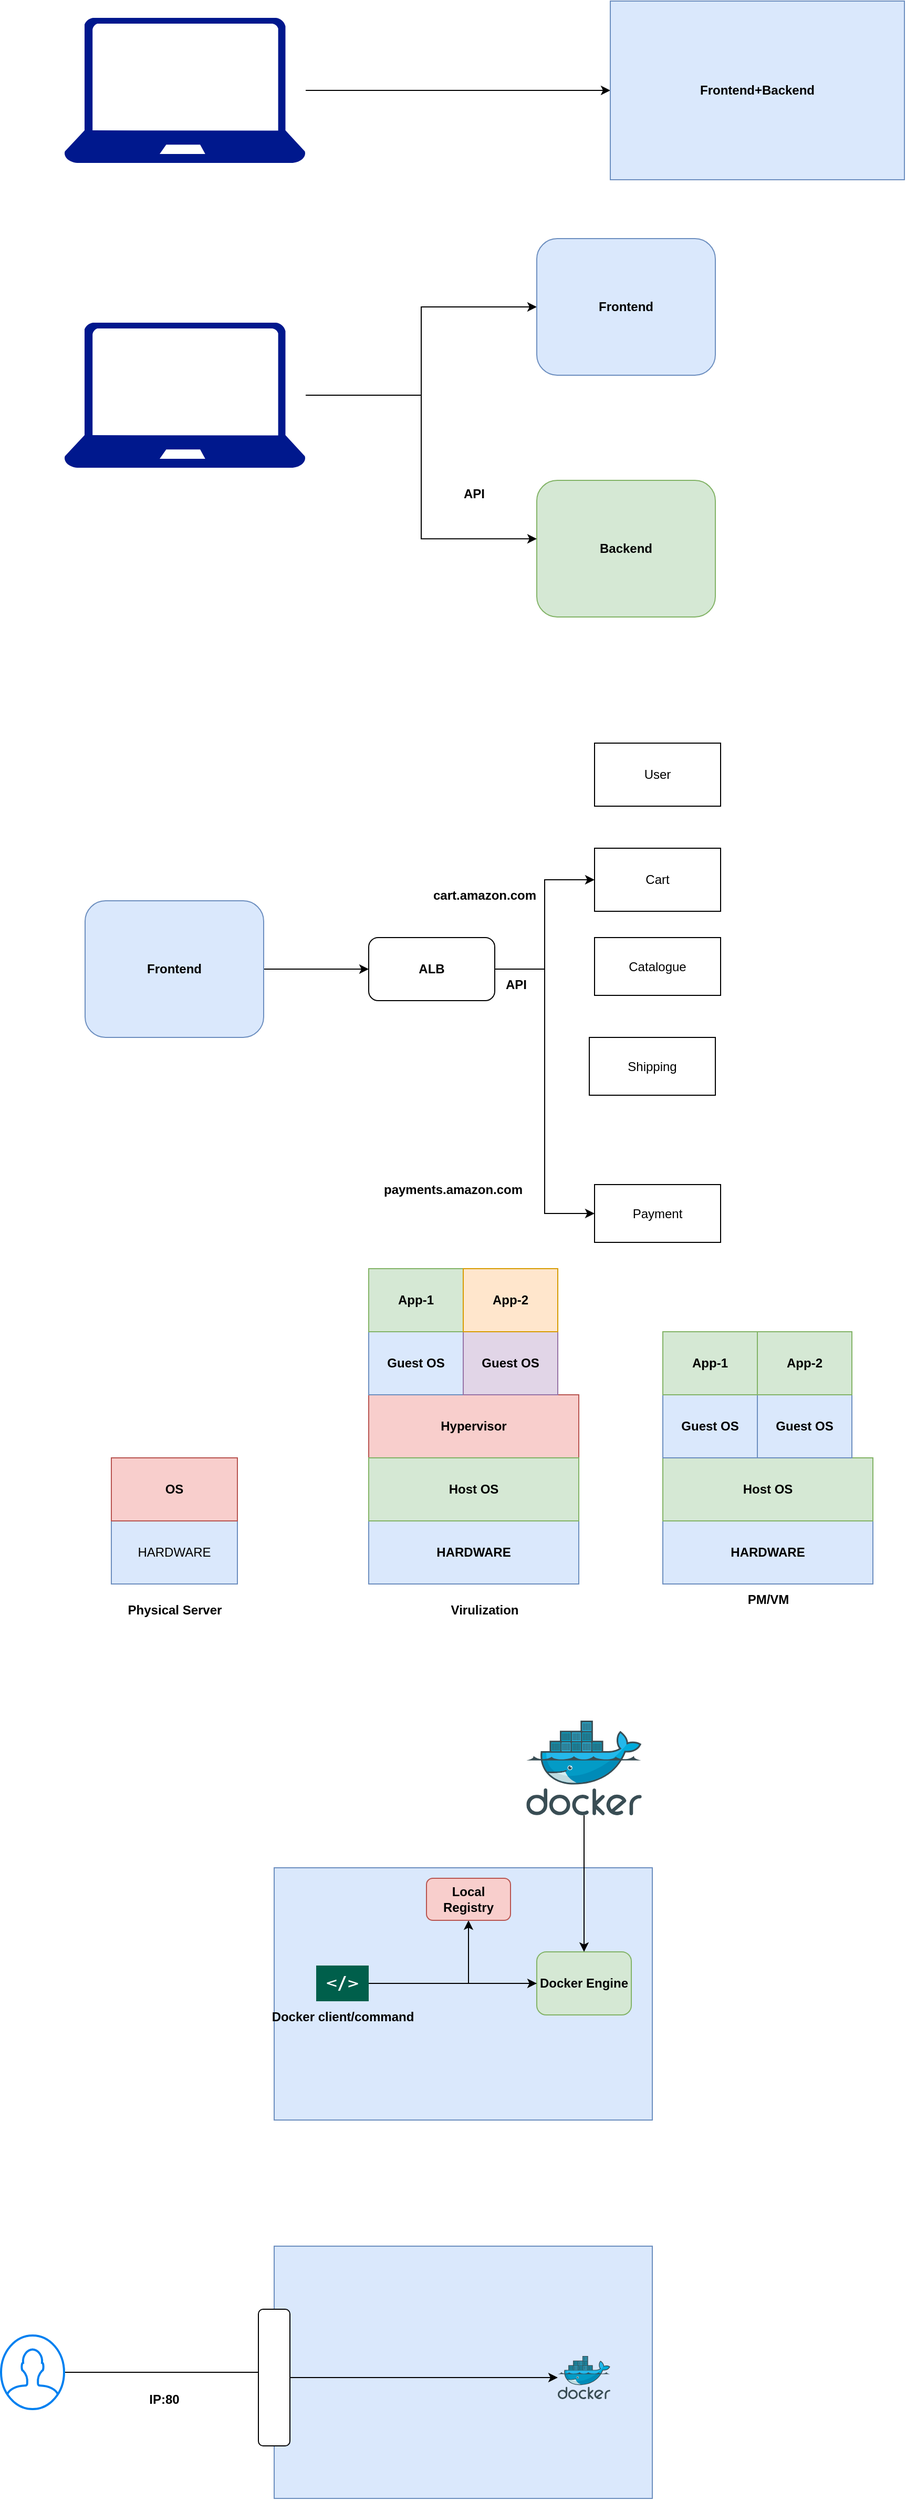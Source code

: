 <mxfile version="26.0.15">
  <diagram name="Page-1" id="1dnEc7x-9LIcRePfY2Kh">
    <mxGraphModel dx="2109" dy="655" grid="1" gridSize="10" guides="1" tooltips="1" connect="1" arrows="1" fold="1" page="1" pageScale="1" pageWidth="850" pageHeight="1100" math="0" shadow="0">
      <root>
        <mxCell id="0" />
        <mxCell id="1" parent="0" />
        <mxCell id="zcvwJg4rcKT7wr8gOisE-3" style="edgeStyle=orthogonalEdgeStyle;rounded=0;orthogonalLoop=1;jettySize=auto;html=1;entryX=0;entryY=0.5;entryDx=0;entryDy=0;" edge="1" parent="1" source="zcvwJg4rcKT7wr8gOisE-1" target="zcvwJg4rcKT7wr8gOisE-2">
          <mxGeometry relative="1" as="geometry" />
        </mxCell>
        <mxCell id="zcvwJg4rcKT7wr8gOisE-1" value="" style="sketch=0;aspect=fixed;pointerEvents=1;shadow=0;dashed=0;html=1;strokeColor=none;labelPosition=center;verticalLabelPosition=bottom;verticalAlign=top;align=center;fillColor=#00188D;shape=mxgraph.azure.laptop" vertex="1" parent="1">
          <mxGeometry x="-80" y="70" width="230" height="138" as="geometry" />
        </mxCell>
        <mxCell id="zcvwJg4rcKT7wr8gOisE-2" value="&lt;b&gt;Frontend+Backend&lt;/b&gt;" style="rounded=0;whiteSpace=wrap;html=1;fillColor=#dae8fc;strokeColor=#6c8ebf;" vertex="1" parent="1">
          <mxGeometry x="440" y="54" width="280" height="170" as="geometry" />
        </mxCell>
        <mxCell id="zcvwJg4rcKT7wr8gOisE-7" style="edgeStyle=orthogonalEdgeStyle;rounded=0;orthogonalLoop=1;jettySize=auto;html=1;entryX=0;entryY=0.5;entryDx=0;entryDy=0;" edge="1" parent="1" source="zcvwJg4rcKT7wr8gOisE-4" target="zcvwJg4rcKT7wr8gOisE-6">
          <mxGeometry relative="1" as="geometry" />
        </mxCell>
        <mxCell id="zcvwJg4rcKT7wr8gOisE-4" value="" style="sketch=0;aspect=fixed;pointerEvents=1;shadow=0;dashed=0;html=1;strokeColor=none;labelPosition=center;verticalLabelPosition=bottom;verticalAlign=top;align=center;fillColor=#00188D;shape=mxgraph.azure.laptop" vertex="1" parent="1">
          <mxGeometry x="-80" y="360" width="230" height="138" as="geometry" />
        </mxCell>
        <mxCell id="zcvwJg4rcKT7wr8gOisE-5" value="&lt;b&gt;Backend&lt;/b&gt;" style="rounded=1;whiteSpace=wrap;html=1;fillColor=#d5e8d4;strokeColor=#82b366;" vertex="1" parent="1">
          <mxGeometry x="370" y="510" width="170" height="130" as="geometry" />
        </mxCell>
        <mxCell id="zcvwJg4rcKT7wr8gOisE-6" value="&lt;b&gt;Frontend&lt;/b&gt;" style="rounded=1;whiteSpace=wrap;html=1;fillColor=#dae8fc;strokeColor=#6c8ebf;" vertex="1" parent="1">
          <mxGeometry x="370" y="280" width="170" height="130" as="geometry" />
        </mxCell>
        <mxCell id="zcvwJg4rcKT7wr8gOisE-8" style="edgeStyle=orthogonalEdgeStyle;rounded=0;orthogonalLoop=1;jettySize=auto;html=1;entryX=0;entryY=0.428;entryDx=0;entryDy=0;entryPerimeter=0;" edge="1" parent="1" source="zcvwJg4rcKT7wr8gOisE-4" target="zcvwJg4rcKT7wr8gOisE-5">
          <mxGeometry relative="1" as="geometry" />
        </mxCell>
        <mxCell id="zcvwJg4rcKT7wr8gOisE-10" value="&lt;b&gt;API&lt;/b&gt;" style="text;html=1;align=center;verticalAlign=middle;resizable=0;points=[];autosize=1;strokeColor=none;fillColor=none;" vertex="1" parent="1">
          <mxGeometry x="290" y="508" width="40" height="30" as="geometry" />
        </mxCell>
        <mxCell id="zcvwJg4rcKT7wr8gOisE-18" style="edgeStyle=orthogonalEdgeStyle;rounded=0;orthogonalLoop=1;jettySize=auto;html=1;entryX=0;entryY=0.5;entryDx=0;entryDy=0;" edge="1" parent="1" source="zcvwJg4rcKT7wr8gOisE-11" target="zcvwJg4rcKT7wr8gOisE-12">
          <mxGeometry relative="1" as="geometry" />
        </mxCell>
        <mxCell id="zcvwJg4rcKT7wr8gOisE-11" value="&lt;b&gt;Frontend&lt;/b&gt;" style="rounded=1;whiteSpace=wrap;html=1;fillColor=#dae8fc;strokeColor=#6c8ebf;" vertex="1" parent="1">
          <mxGeometry x="-60" y="910" width="170" height="130" as="geometry" />
        </mxCell>
        <mxCell id="zcvwJg4rcKT7wr8gOisE-21" style="edgeStyle=orthogonalEdgeStyle;rounded=0;orthogonalLoop=1;jettySize=auto;html=1;entryX=0;entryY=0.5;entryDx=0;entryDy=0;" edge="1" parent="1" source="zcvwJg4rcKT7wr8gOisE-12" target="zcvwJg4rcKT7wr8gOisE-14">
          <mxGeometry relative="1" as="geometry" />
        </mxCell>
        <mxCell id="zcvwJg4rcKT7wr8gOisE-23" style="edgeStyle=orthogonalEdgeStyle;rounded=0;orthogonalLoop=1;jettySize=auto;html=1;entryX=0;entryY=0.5;entryDx=0;entryDy=0;" edge="1" parent="1" source="zcvwJg4rcKT7wr8gOisE-12" target="zcvwJg4rcKT7wr8gOisE-17">
          <mxGeometry relative="1" as="geometry" />
        </mxCell>
        <mxCell id="zcvwJg4rcKT7wr8gOisE-12" value="&lt;b&gt;ALB&lt;/b&gt;" style="rounded=1;whiteSpace=wrap;html=1;" vertex="1" parent="1">
          <mxGeometry x="210" y="945" width="120" height="60" as="geometry" />
        </mxCell>
        <mxCell id="zcvwJg4rcKT7wr8gOisE-13" value="User" style="rounded=0;whiteSpace=wrap;html=1;" vertex="1" parent="1">
          <mxGeometry x="425" y="760" width="120" height="60" as="geometry" />
        </mxCell>
        <mxCell id="zcvwJg4rcKT7wr8gOisE-14" value="Cart" style="rounded=0;whiteSpace=wrap;html=1;" vertex="1" parent="1">
          <mxGeometry x="425" y="860" width="120" height="60" as="geometry" />
        </mxCell>
        <mxCell id="zcvwJg4rcKT7wr8gOisE-15" value="Catalogue" style="rounded=0;whiteSpace=wrap;html=1;" vertex="1" parent="1">
          <mxGeometry x="425" y="945" width="120" height="55" as="geometry" />
        </mxCell>
        <mxCell id="zcvwJg4rcKT7wr8gOisE-16" value="Shipping" style="rounded=0;whiteSpace=wrap;html=1;" vertex="1" parent="1">
          <mxGeometry x="420" y="1040" width="120" height="55" as="geometry" />
        </mxCell>
        <mxCell id="zcvwJg4rcKT7wr8gOisE-17" value="Payment" style="rounded=0;whiteSpace=wrap;html=1;" vertex="1" parent="1">
          <mxGeometry x="425" y="1180" width="120" height="55" as="geometry" />
        </mxCell>
        <mxCell id="zcvwJg4rcKT7wr8gOisE-22" value="&lt;b&gt;cart.amazon.com&lt;/b&gt;" style="text;html=1;align=center;verticalAlign=middle;resizable=0;points=[];autosize=1;strokeColor=none;fillColor=none;" vertex="1" parent="1">
          <mxGeometry x="260" y="890" width="120" height="30" as="geometry" />
        </mxCell>
        <mxCell id="zcvwJg4rcKT7wr8gOisE-25" value="&lt;b&gt;payments.amazon.com&lt;/b&gt;" style="text;html=1;align=center;verticalAlign=middle;resizable=0;points=[];autosize=1;strokeColor=none;fillColor=none;" vertex="1" parent="1">
          <mxGeometry x="210" y="1170" width="160" height="30" as="geometry" />
        </mxCell>
        <mxCell id="zcvwJg4rcKT7wr8gOisE-26" value="&lt;b&gt;API&lt;/b&gt;" style="text;html=1;align=center;verticalAlign=middle;resizable=0;points=[];autosize=1;strokeColor=none;fillColor=none;" vertex="1" parent="1">
          <mxGeometry x="330" y="975" width="40" height="30" as="geometry" />
        </mxCell>
        <mxCell id="zcvwJg4rcKT7wr8gOisE-27" value="HARDWARE" style="rounded=0;whiteSpace=wrap;html=1;fillColor=#dae8fc;strokeColor=#6c8ebf;" vertex="1" parent="1">
          <mxGeometry x="-35" y="1500" width="120" height="60" as="geometry" />
        </mxCell>
        <mxCell id="zcvwJg4rcKT7wr8gOisE-28" value="&lt;b&gt;OS&lt;/b&gt;" style="rounded=0;whiteSpace=wrap;html=1;fillColor=#f8cecc;strokeColor=#b85450;" vertex="1" parent="1">
          <mxGeometry x="-35" y="1440" width="120" height="60" as="geometry" />
        </mxCell>
        <mxCell id="zcvwJg4rcKT7wr8gOisE-29" value="&lt;b&gt;Physical Server&lt;/b&gt;" style="text;html=1;align=center;verticalAlign=middle;resizable=0;points=[];autosize=1;strokeColor=none;fillColor=none;" vertex="1" parent="1">
          <mxGeometry x="-30" y="1570" width="110" height="30" as="geometry" />
        </mxCell>
        <mxCell id="zcvwJg4rcKT7wr8gOisE-30" value="&lt;b&gt;HARDWARE&lt;/b&gt;" style="rounded=0;whiteSpace=wrap;html=1;fillColor=#dae8fc;strokeColor=#6c8ebf;" vertex="1" parent="1">
          <mxGeometry x="210" y="1500" width="200" height="60" as="geometry" />
        </mxCell>
        <mxCell id="zcvwJg4rcKT7wr8gOisE-31" value="&lt;b&gt;Hypervisor&lt;/b&gt;" style="rounded=0;whiteSpace=wrap;html=1;fillColor=#f8cecc;strokeColor=#b85450;" vertex="1" parent="1">
          <mxGeometry x="210" y="1380" width="200" height="60" as="geometry" />
        </mxCell>
        <mxCell id="zcvwJg4rcKT7wr8gOisE-32" value="&lt;b&gt;Host OS&lt;/b&gt;" style="rounded=0;whiteSpace=wrap;html=1;fillColor=#d5e8d4;strokeColor=#82b366;" vertex="1" parent="1">
          <mxGeometry x="210" y="1440" width="200" height="60" as="geometry" />
        </mxCell>
        <mxCell id="zcvwJg4rcKT7wr8gOisE-33" value="&lt;b&gt;Guest OS&lt;/b&gt;" style="rounded=0;whiteSpace=wrap;html=1;fillColor=#dae8fc;strokeColor=#6c8ebf;" vertex="1" parent="1">
          <mxGeometry x="210" y="1320" width="90" height="60" as="geometry" />
        </mxCell>
        <mxCell id="zcvwJg4rcKT7wr8gOisE-35" value="&lt;b&gt;App-1&lt;/b&gt;" style="rounded=0;whiteSpace=wrap;html=1;fillColor=#d5e8d4;strokeColor=#82b366;" vertex="1" parent="1">
          <mxGeometry x="210" y="1260" width="90" height="60" as="geometry" />
        </mxCell>
        <mxCell id="zcvwJg4rcKT7wr8gOisE-36" value="&lt;b&gt;Guest OS&lt;/b&gt;" style="rounded=0;whiteSpace=wrap;html=1;fillColor=#e1d5e7;strokeColor=#9673a6;" vertex="1" parent="1">
          <mxGeometry x="300" y="1320" width="90" height="60" as="geometry" />
        </mxCell>
        <mxCell id="zcvwJg4rcKT7wr8gOisE-37" value="&lt;b&gt;App-2&lt;/b&gt;" style="rounded=0;whiteSpace=wrap;html=1;fillColor=#ffe6cc;strokeColor=#d79b00;" vertex="1" parent="1">
          <mxGeometry x="300" y="1260" width="90" height="60" as="geometry" />
        </mxCell>
        <mxCell id="zcvwJg4rcKT7wr8gOisE-39" value="&lt;b&gt;Virulization&lt;/b&gt;" style="text;html=1;align=center;verticalAlign=middle;resizable=0;points=[];autosize=1;strokeColor=none;fillColor=none;" vertex="1" parent="1">
          <mxGeometry x="275" y="1570" width="90" height="30" as="geometry" />
        </mxCell>
        <mxCell id="zcvwJg4rcKT7wr8gOisE-40" value="&lt;b&gt;HARDWARE&lt;/b&gt;" style="rounded=0;whiteSpace=wrap;html=1;fillColor=#dae8fc;strokeColor=#6c8ebf;" vertex="1" parent="1">
          <mxGeometry x="490" y="1500" width="200" height="60" as="geometry" />
        </mxCell>
        <mxCell id="zcvwJg4rcKT7wr8gOisE-41" value="&lt;b&gt;PM/VM&lt;/b&gt;" style="text;html=1;align=center;verticalAlign=middle;resizable=0;points=[];autosize=1;strokeColor=none;fillColor=none;" vertex="1" parent="1">
          <mxGeometry x="560" y="1560" width="60" height="30" as="geometry" />
        </mxCell>
        <mxCell id="zcvwJg4rcKT7wr8gOisE-42" value="&lt;b&gt;Host OS&lt;/b&gt;" style="rounded=0;whiteSpace=wrap;html=1;fillColor=#d5e8d4;strokeColor=#82b366;" vertex="1" parent="1">
          <mxGeometry x="490" y="1440" width="200" height="60" as="geometry" />
        </mxCell>
        <mxCell id="zcvwJg4rcKT7wr8gOisE-43" value="&lt;b&gt;Guest OS&lt;/b&gt;" style="rounded=0;whiteSpace=wrap;html=1;fillColor=#dae8fc;strokeColor=#6c8ebf;" vertex="1" parent="1">
          <mxGeometry x="490" y="1380" width="90" height="60" as="geometry" />
        </mxCell>
        <mxCell id="zcvwJg4rcKT7wr8gOisE-44" value="&lt;b&gt;App-1&lt;/b&gt;" style="rounded=0;whiteSpace=wrap;html=1;fillColor=#d5e8d4;strokeColor=#82b366;" vertex="1" parent="1">
          <mxGeometry x="490" y="1320" width="90" height="60" as="geometry" />
        </mxCell>
        <mxCell id="zcvwJg4rcKT7wr8gOisE-45" value="&lt;b&gt;Guest OS&lt;/b&gt;" style="rounded=0;whiteSpace=wrap;html=1;fillColor=#dae8fc;strokeColor=#6c8ebf;" vertex="1" parent="1">
          <mxGeometry x="580" y="1380" width="90" height="60" as="geometry" />
        </mxCell>
        <mxCell id="zcvwJg4rcKT7wr8gOisE-46" value="&lt;b&gt;App-2&lt;/b&gt;" style="rounded=0;whiteSpace=wrap;html=1;fillColor=#d5e8d4;strokeColor=#82b366;" vertex="1" parent="1">
          <mxGeometry x="580" y="1320" width="90" height="60" as="geometry" />
        </mxCell>
        <mxCell id="zcvwJg4rcKT7wr8gOisE-47" value="" style="rounded=0;whiteSpace=wrap;html=1;fillColor=#dae8fc;strokeColor=#6c8ebf;" vertex="1" parent="1">
          <mxGeometry x="120" y="1830" width="360" height="240" as="geometry" />
        </mxCell>
        <mxCell id="zcvwJg4rcKT7wr8gOisE-55" style="edgeStyle=orthogonalEdgeStyle;rounded=0;orthogonalLoop=1;jettySize=auto;html=1;entryX=0.5;entryY=1;entryDx=0;entryDy=0;" edge="1" parent="1" source="zcvwJg4rcKT7wr8gOisE-48" target="zcvwJg4rcKT7wr8gOisE-54">
          <mxGeometry relative="1" as="geometry" />
        </mxCell>
        <mxCell id="zcvwJg4rcKT7wr8gOisE-48" value="&lt;b&gt;Docker Engine&lt;/b&gt;" style="rounded=1;whiteSpace=wrap;html=1;fillColor=#d5e8d4;strokeColor=#82b366;" vertex="1" parent="1">
          <mxGeometry x="370" y="1910" width="90" height="60" as="geometry" />
        </mxCell>
        <mxCell id="zcvwJg4rcKT7wr8gOisE-50" style="edgeStyle=orthogonalEdgeStyle;rounded=0;orthogonalLoop=1;jettySize=auto;html=1;" edge="1" parent="1" source="zcvwJg4rcKT7wr8gOisE-49" target="zcvwJg4rcKT7wr8gOisE-48">
          <mxGeometry relative="1" as="geometry" />
        </mxCell>
        <mxCell id="zcvwJg4rcKT7wr8gOisE-49" value="" style="sketch=0;pointerEvents=1;shadow=0;dashed=0;html=1;strokeColor=none;fillColor=#005F4B;labelPosition=center;verticalLabelPosition=bottom;verticalAlign=top;align=center;outlineConnect=0;shape=mxgraph.veeam2.command_line;" vertex="1" parent="1">
          <mxGeometry x="160" y="1923" width="50" height="34" as="geometry" />
        </mxCell>
        <mxCell id="zcvwJg4rcKT7wr8gOisE-51" value="&lt;b&gt;Docker client/command&lt;/b&gt;" style="text;html=1;align=center;verticalAlign=middle;resizable=0;points=[];autosize=1;strokeColor=none;fillColor=none;" vertex="1" parent="1">
          <mxGeometry x="105" y="1957" width="160" height="30" as="geometry" />
        </mxCell>
        <mxCell id="zcvwJg4rcKT7wr8gOisE-53" style="edgeStyle=orthogonalEdgeStyle;rounded=0;orthogonalLoop=1;jettySize=auto;html=1;" edge="1" parent="1" source="zcvwJg4rcKT7wr8gOisE-52" target="zcvwJg4rcKT7wr8gOisE-48">
          <mxGeometry relative="1" as="geometry" />
        </mxCell>
        <mxCell id="zcvwJg4rcKT7wr8gOisE-52" value="" style="image;sketch=0;aspect=fixed;html=1;points=[];align=center;fontSize=12;image=img/lib/mscae/Docker.svg;" vertex="1" parent="1">
          <mxGeometry x="360.12" y="1690" width="109.76" height="90" as="geometry" />
        </mxCell>
        <mxCell id="zcvwJg4rcKT7wr8gOisE-54" value="&lt;b&gt;Local Registry&lt;/b&gt;" style="rounded=1;whiteSpace=wrap;html=1;fillColor=#f8cecc;strokeColor=#b85450;" vertex="1" parent="1">
          <mxGeometry x="265" y="1840" width="80" height="40" as="geometry" />
        </mxCell>
        <mxCell id="zcvwJg4rcKT7wr8gOisE-56" value="" style="rounded=0;whiteSpace=wrap;html=1;fillColor=#dae8fc;strokeColor=#6c8ebf;" vertex="1" parent="1">
          <mxGeometry x="120" y="2190" width="360" height="240" as="geometry" />
        </mxCell>
        <mxCell id="zcvwJg4rcKT7wr8gOisE-57" value="" style="image;sketch=0;aspect=fixed;html=1;points=[];align=center;fontSize=12;image=img/lib/mscae/Docker.svg;" vertex="1" parent="1">
          <mxGeometry x="390" y="2294.5" width="50" height="41" as="geometry" />
        </mxCell>
        <mxCell id="zcvwJg4rcKT7wr8gOisE-58" value="&lt;b&gt;IP:80&lt;/b&gt;" style="text;html=1;align=center;verticalAlign=middle;resizable=0;points=[];autosize=1;strokeColor=none;fillColor=none;" vertex="1" parent="1">
          <mxGeometry x="-10" y="2321" width="50" height="30" as="geometry" />
        </mxCell>
        <mxCell id="zcvwJg4rcKT7wr8gOisE-60" style="edgeStyle=orthogonalEdgeStyle;rounded=0;orthogonalLoop=1;jettySize=auto;html=1;entryX=0;entryY=0.5;entryDx=0;entryDy=0;" edge="1" parent="1" source="zcvwJg4rcKT7wr8gOisE-59" target="zcvwJg4rcKT7wr8gOisE-56">
          <mxGeometry relative="1" as="geometry" />
        </mxCell>
        <mxCell id="zcvwJg4rcKT7wr8gOisE-59" value="" style="html=1;verticalLabelPosition=bottom;align=center;labelBackgroundColor=#ffffff;verticalAlign=top;strokeWidth=2;strokeColor=#0080F0;shadow=0;dashed=0;shape=mxgraph.ios7.icons.user;" vertex="1" parent="1">
          <mxGeometry x="-140" y="2275" width="60" height="70" as="geometry" />
        </mxCell>
        <mxCell id="zcvwJg4rcKT7wr8gOisE-63" style="edgeStyle=orthogonalEdgeStyle;rounded=0;orthogonalLoop=1;jettySize=auto;html=1;" edge="1" parent="1" source="zcvwJg4rcKT7wr8gOisE-61" target="zcvwJg4rcKT7wr8gOisE-57">
          <mxGeometry relative="1" as="geometry" />
        </mxCell>
        <mxCell id="zcvwJg4rcKT7wr8gOisE-61" value="" style="rounded=1;whiteSpace=wrap;html=1;" vertex="1" parent="1">
          <mxGeometry x="105" y="2250" width="30" height="130" as="geometry" />
        </mxCell>
      </root>
    </mxGraphModel>
  </diagram>
</mxfile>

